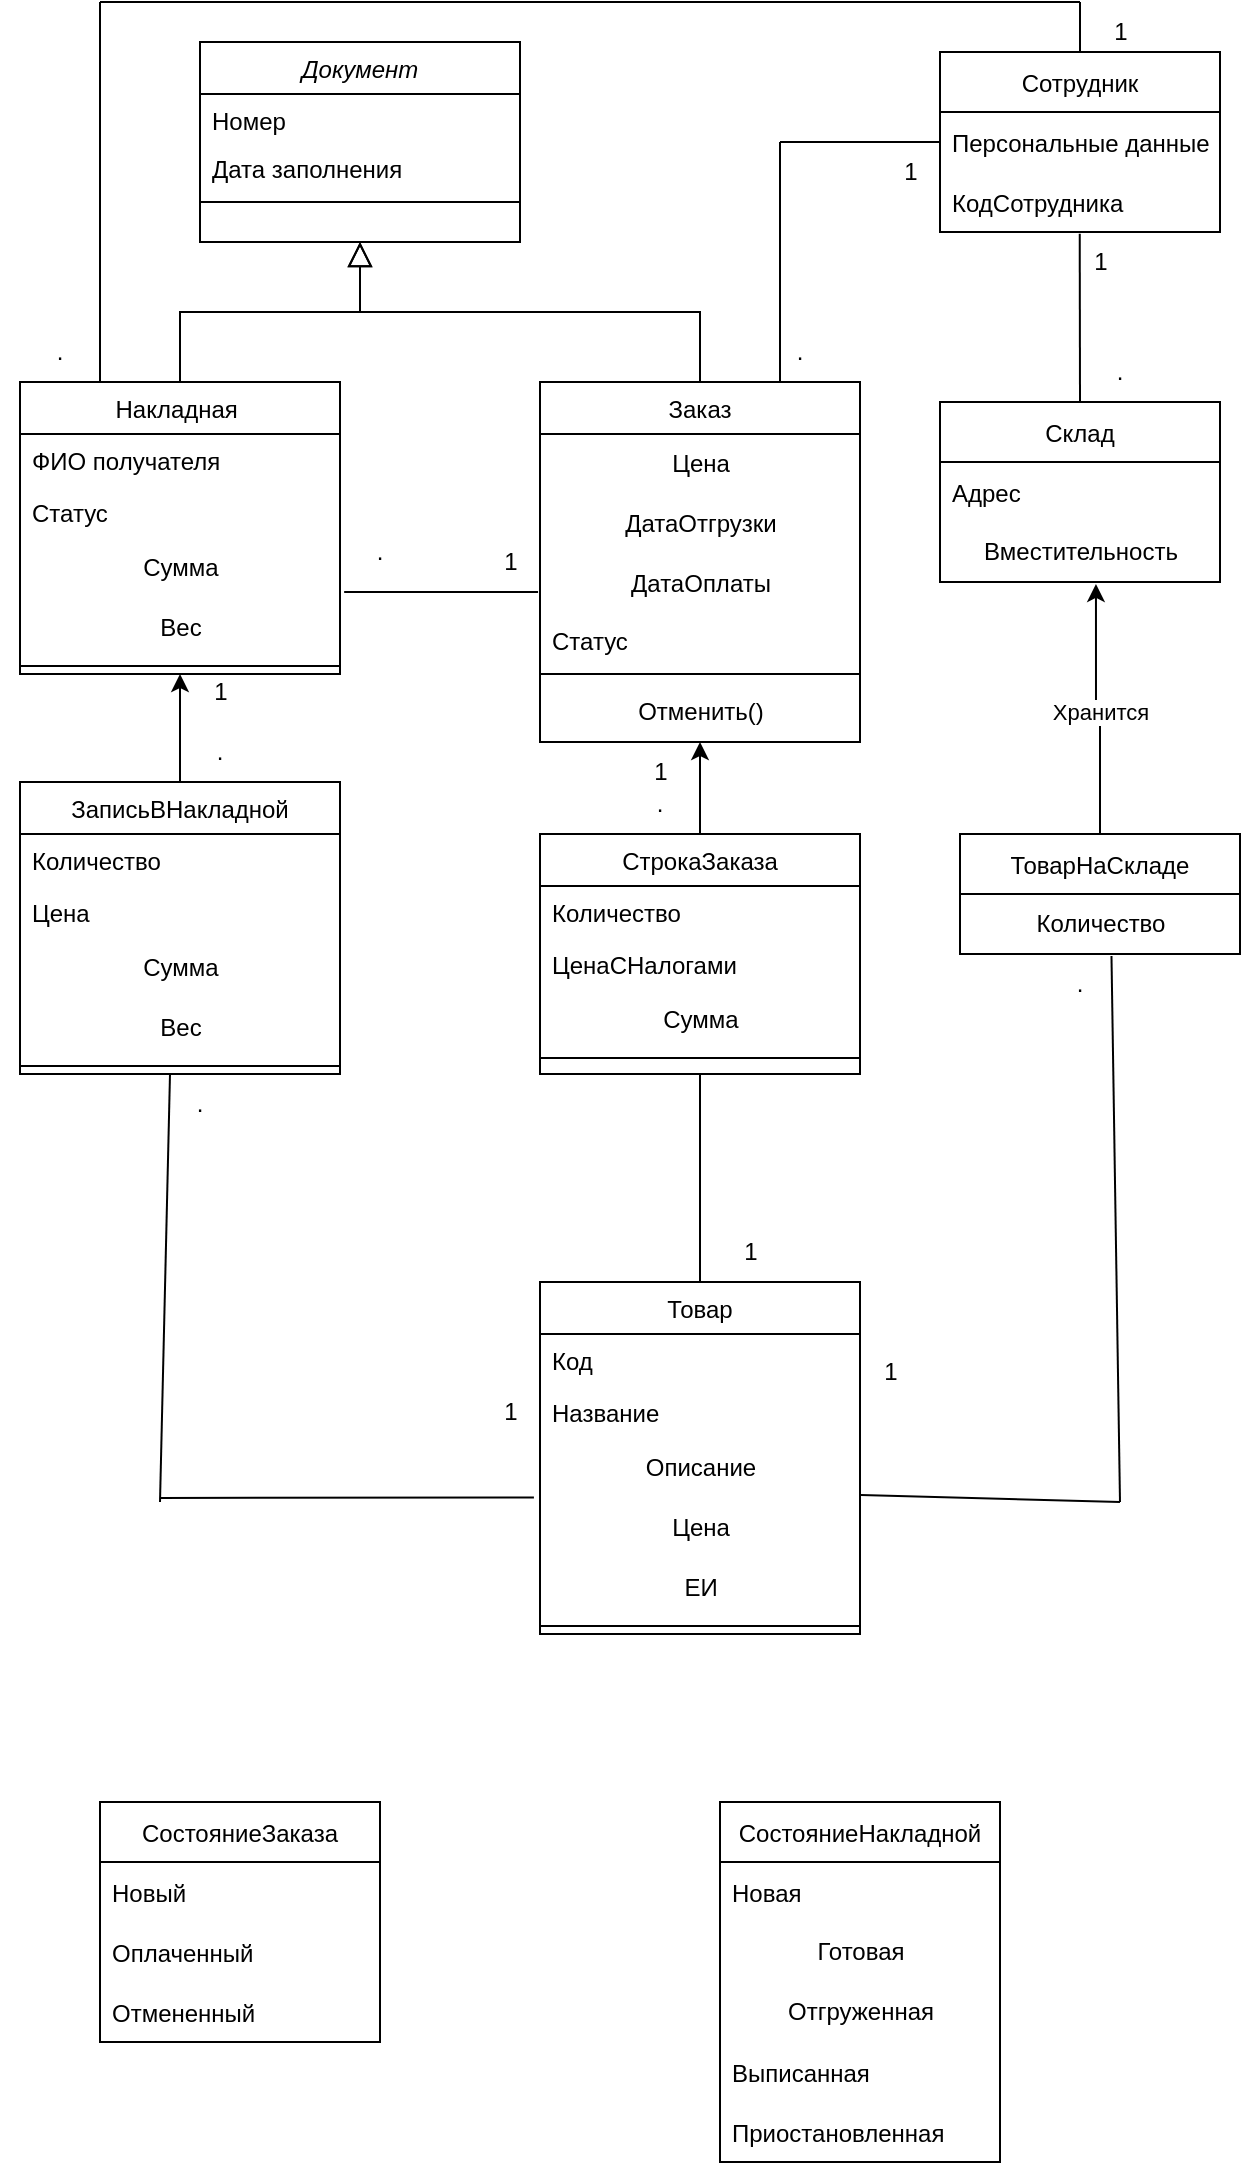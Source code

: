 <mxfile version="20.3.5" type="device"><diagram id="C5RBs43oDa-KdzZeNtuy" name="Page-1"><mxGraphModel dx="2004" dy="876" grid="1" gridSize="10" guides="1" tooltips="1" connect="1" arrows="1" fold="1" page="1" pageScale="1" pageWidth="827" pageHeight="1169" math="0" shadow="0"><root><mxCell id="WIyWlLk6GJQsqaUBKTNV-0"/><mxCell id="WIyWlLk6GJQsqaUBKTNV-1" parent="WIyWlLk6GJQsqaUBKTNV-0"/><mxCell id="zkfFHV4jXpPFQw0GAbJ--0" value="Документ" style="swimlane;fontStyle=2;align=center;verticalAlign=top;childLayout=stackLayout;horizontal=1;startSize=26;horizontalStack=0;resizeParent=1;resizeLast=0;collapsible=1;marginBottom=0;rounded=0;shadow=0;strokeWidth=1;" parent="WIyWlLk6GJQsqaUBKTNV-1" vertex="1"><mxGeometry x="170" y="30" width="160" height="100" as="geometry"><mxRectangle x="230" y="140" width="160" height="26" as="alternateBounds"/></mxGeometry></mxCell><mxCell id="zkfFHV4jXpPFQw0GAbJ--1" value="Номер" style="text;align=left;verticalAlign=top;spacingLeft=4;spacingRight=4;overflow=hidden;rotatable=0;points=[[0,0.5],[1,0.5]];portConstraint=eastwest;" parent="zkfFHV4jXpPFQw0GAbJ--0" vertex="1"><mxGeometry y="26" width="160" height="24" as="geometry"/></mxCell><mxCell id="zkfFHV4jXpPFQw0GAbJ--2" value="Дата заполнения" style="text;align=left;verticalAlign=top;spacingLeft=4;spacingRight=4;overflow=hidden;rotatable=0;points=[[0,0.5],[1,0.5]];portConstraint=eastwest;rounded=0;shadow=0;html=0;" parent="zkfFHV4jXpPFQw0GAbJ--0" vertex="1"><mxGeometry y="50" width="160" height="26" as="geometry"/></mxCell><mxCell id="zkfFHV4jXpPFQw0GAbJ--4" value="" style="line;html=1;strokeWidth=1;align=left;verticalAlign=middle;spacingTop=-1;spacingLeft=3;spacingRight=3;rotatable=0;labelPosition=right;points=[];portConstraint=eastwest;" parent="zkfFHV4jXpPFQw0GAbJ--0" vertex="1"><mxGeometry y="76" width="160" height="8" as="geometry"/></mxCell><mxCell id="zkfFHV4jXpPFQw0GAbJ--6" value="Накладная " style="swimlane;fontStyle=0;align=center;verticalAlign=top;childLayout=stackLayout;horizontal=1;startSize=26;horizontalStack=0;resizeParent=1;resizeLast=0;collapsible=1;marginBottom=0;rounded=0;shadow=0;strokeWidth=1;" parent="WIyWlLk6GJQsqaUBKTNV-1" vertex="1"><mxGeometry x="80" y="200" width="160" height="146" as="geometry"><mxRectangle x="130" y="380" width="160" height="26" as="alternateBounds"/></mxGeometry></mxCell><mxCell id="zkfFHV4jXpPFQw0GAbJ--7" value="ФИО получателя" style="text;align=left;verticalAlign=top;spacingLeft=4;spacingRight=4;overflow=hidden;rotatable=0;points=[[0,0.5],[1,0.5]];portConstraint=eastwest;" parent="zkfFHV4jXpPFQw0GAbJ--6" vertex="1"><mxGeometry y="26" width="160" height="26" as="geometry"/></mxCell><mxCell id="zkfFHV4jXpPFQw0GAbJ--8" value="Статус" style="text;align=left;verticalAlign=top;spacingLeft=4;spacingRight=4;overflow=hidden;rotatable=0;points=[[0,0.5],[1,0.5]];portConstraint=eastwest;rounded=0;shadow=0;html=0;" parent="zkfFHV4jXpPFQw0GAbJ--6" vertex="1"><mxGeometry y="52" width="160" height="26" as="geometry"/></mxCell><mxCell id="MRIC20FwVP4qljeax1iK-0" value="Сумма" style="text;html=1;align=center;verticalAlign=middle;resizable=0;points=[];autosize=1;strokeColor=none;fillColor=none;" vertex="1" parent="zkfFHV4jXpPFQw0GAbJ--6"><mxGeometry y="78" width="160" height="30" as="geometry"/></mxCell><mxCell id="MRIC20FwVP4qljeax1iK-1" value="Вес" style="text;html=1;align=center;verticalAlign=middle;resizable=0;points=[];autosize=1;strokeColor=none;fillColor=none;" vertex="1" parent="zkfFHV4jXpPFQw0GAbJ--6"><mxGeometry y="108" width="160" height="30" as="geometry"/></mxCell><mxCell id="zkfFHV4jXpPFQw0GAbJ--9" value="" style="line;html=1;strokeWidth=1;align=left;verticalAlign=middle;spacingTop=-1;spacingLeft=3;spacingRight=3;rotatable=0;labelPosition=right;points=[];portConstraint=eastwest;" parent="zkfFHV4jXpPFQw0GAbJ--6" vertex="1"><mxGeometry y="138" width="160" height="8" as="geometry"/></mxCell><mxCell id="zkfFHV4jXpPFQw0GAbJ--12" value="" style="endArrow=block;endSize=10;endFill=0;shadow=0;strokeWidth=1;rounded=0;edgeStyle=elbowEdgeStyle;elbow=vertical;" parent="WIyWlLk6GJQsqaUBKTNV-1" source="zkfFHV4jXpPFQw0GAbJ--6" target="zkfFHV4jXpPFQw0GAbJ--0" edge="1"><mxGeometry width="160" relative="1" as="geometry"><mxPoint x="200" y="203" as="sourcePoint"/><mxPoint x="200" y="203" as="targetPoint"/></mxGeometry></mxCell><mxCell id="zkfFHV4jXpPFQw0GAbJ--13" value="Заказ" style="swimlane;fontStyle=0;align=center;verticalAlign=top;childLayout=stackLayout;horizontal=1;startSize=26;horizontalStack=0;resizeParent=1;resizeLast=0;collapsible=1;marginBottom=0;rounded=0;shadow=0;strokeWidth=1;" parent="WIyWlLk6GJQsqaUBKTNV-1" vertex="1"><mxGeometry x="340" y="200" width="160" height="180" as="geometry"><mxRectangle x="340" y="380" width="170" height="26" as="alternateBounds"/></mxGeometry></mxCell><mxCell id="MRIC20FwVP4qljeax1iK-2" value="Цена" style="text;html=1;align=center;verticalAlign=middle;resizable=0;points=[];autosize=1;strokeColor=none;fillColor=none;" vertex="1" parent="zkfFHV4jXpPFQw0GAbJ--13"><mxGeometry y="26" width="160" height="30" as="geometry"/></mxCell><mxCell id="MRIC20FwVP4qljeax1iK-4" value="ДатаОтгрузки" style="text;html=1;align=center;verticalAlign=middle;resizable=0;points=[];autosize=1;strokeColor=none;fillColor=none;" vertex="1" parent="zkfFHV4jXpPFQw0GAbJ--13"><mxGeometry y="56" width="160" height="30" as="geometry"/></mxCell><mxCell id="MRIC20FwVP4qljeax1iK-3" value="ДатаОплаты" style="text;html=1;align=center;verticalAlign=middle;resizable=0;points=[];autosize=1;strokeColor=none;fillColor=none;" vertex="1" parent="zkfFHV4jXpPFQw0GAbJ--13"><mxGeometry y="86" width="160" height="30" as="geometry"/></mxCell><mxCell id="zkfFHV4jXpPFQw0GAbJ--14" value="Статус" style="text;align=left;verticalAlign=top;spacingLeft=4;spacingRight=4;overflow=hidden;rotatable=0;points=[[0,0.5],[1,0.5]];portConstraint=eastwest;" parent="zkfFHV4jXpPFQw0GAbJ--13" vertex="1"><mxGeometry y="116" width="160" height="26" as="geometry"/></mxCell><mxCell id="zkfFHV4jXpPFQw0GAbJ--15" value="" style="line;html=1;strokeWidth=1;align=left;verticalAlign=middle;spacingTop=-1;spacingLeft=3;spacingRight=3;rotatable=0;labelPosition=right;points=[];portConstraint=eastwest;" parent="zkfFHV4jXpPFQw0GAbJ--13" vertex="1"><mxGeometry y="142" width="160" height="8" as="geometry"/></mxCell><mxCell id="MRIC20FwVP4qljeax1iK-5" value="Отменить()" style="text;html=1;align=center;verticalAlign=middle;resizable=0;points=[];autosize=1;strokeColor=none;fillColor=none;" vertex="1" parent="zkfFHV4jXpPFQw0GAbJ--13"><mxGeometry y="150" width="160" height="30" as="geometry"/></mxCell><mxCell id="zkfFHV4jXpPFQw0GAbJ--16" value="" style="endArrow=block;endSize=10;endFill=0;shadow=0;strokeWidth=1;rounded=0;edgeStyle=elbowEdgeStyle;elbow=vertical;" parent="WIyWlLk6GJQsqaUBKTNV-1" source="zkfFHV4jXpPFQw0GAbJ--13" target="zkfFHV4jXpPFQw0GAbJ--0" edge="1"><mxGeometry width="160" relative="1" as="geometry"><mxPoint x="210" y="373" as="sourcePoint"/><mxPoint x="310" y="271" as="targetPoint"/></mxGeometry></mxCell><mxCell id="MRIC20FwVP4qljeax1iK-7" value="." style="text;html=1;strokeColor=none;fillColor=none;align=center;verticalAlign=middle;whiteSpace=wrap;rounded=0;" vertex="1" parent="WIyWlLk6GJQsqaUBKTNV-1"><mxGeometry x="230" y="270" width="60" height="30" as="geometry"/></mxCell><mxCell id="MRIC20FwVP4qljeax1iK-8" value="1" style="text;html=1;align=center;verticalAlign=middle;resizable=0;points=[];autosize=1;strokeColor=none;fillColor=none;" vertex="1" parent="WIyWlLk6GJQsqaUBKTNV-1"><mxGeometry x="310" y="275" width="30" height="30" as="geometry"/></mxCell><mxCell id="MRIC20FwVP4qljeax1iK-10" value="" style="endArrow=none;html=1;rounded=0;entryX=-0.006;entryY=0.633;entryDx=0;entryDy=0;entryPerimeter=0;exitX=1.013;exitY=0.9;exitDx=0;exitDy=0;exitPerimeter=0;" edge="1" parent="WIyWlLk6GJQsqaUBKTNV-1" source="MRIC20FwVP4qljeax1iK-0" target="MRIC20FwVP4qljeax1iK-3"><mxGeometry width="50" height="50" relative="1" as="geometry"><mxPoint x="170" y="350" as="sourcePoint"/><mxPoint x="220" y="300" as="targetPoint"/></mxGeometry></mxCell><mxCell id="MRIC20FwVP4qljeax1iK-17" style="edgeStyle=orthogonalEdgeStyle;rounded=0;orthogonalLoop=1;jettySize=auto;html=1;entryX=0.5;entryY=1;entryDx=0;entryDy=0;" edge="1" parent="WIyWlLk6GJQsqaUBKTNV-1" source="MRIC20FwVP4qljeax1iK-11" target="zkfFHV4jXpPFQw0GAbJ--6"><mxGeometry relative="1" as="geometry"/></mxCell><mxCell id="MRIC20FwVP4qljeax1iK-11" value="ЗаписьВНакладной" style="swimlane;fontStyle=0;align=center;verticalAlign=top;childLayout=stackLayout;horizontal=1;startSize=26;horizontalStack=0;resizeParent=1;resizeLast=0;collapsible=1;marginBottom=0;rounded=0;shadow=0;strokeWidth=1;" vertex="1" parent="WIyWlLk6GJQsqaUBKTNV-1"><mxGeometry x="80" y="400" width="160" height="146" as="geometry"><mxRectangle x="130" y="380" width="160" height="26" as="alternateBounds"/></mxGeometry></mxCell><mxCell id="MRIC20FwVP4qljeax1iK-12" value="Количество" style="text;align=left;verticalAlign=top;spacingLeft=4;spacingRight=4;overflow=hidden;rotatable=0;points=[[0,0.5],[1,0.5]];portConstraint=eastwest;" vertex="1" parent="MRIC20FwVP4qljeax1iK-11"><mxGeometry y="26" width="160" height="26" as="geometry"/></mxCell><mxCell id="MRIC20FwVP4qljeax1iK-13" value="Цена" style="text;align=left;verticalAlign=top;spacingLeft=4;spacingRight=4;overflow=hidden;rotatable=0;points=[[0,0.5],[1,0.5]];portConstraint=eastwest;rounded=0;shadow=0;html=0;" vertex="1" parent="MRIC20FwVP4qljeax1iK-11"><mxGeometry y="52" width="160" height="26" as="geometry"/></mxCell><mxCell id="MRIC20FwVP4qljeax1iK-14" value="Сумма" style="text;html=1;align=center;verticalAlign=middle;resizable=0;points=[];autosize=1;strokeColor=none;fillColor=none;" vertex="1" parent="MRIC20FwVP4qljeax1iK-11"><mxGeometry y="78" width="160" height="30" as="geometry"/></mxCell><mxCell id="MRIC20FwVP4qljeax1iK-15" value="Вес" style="text;html=1;align=center;verticalAlign=middle;resizable=0;points=[];autosize=1;strokeColor=none;fillColor=none;" vertex="1" parent="MRIC20FwVP4qljeax1iK-11"><mxGeometry y="108" width="160" height="30" as="geometry"/></mxCell><mxCell id="MRIC20FwVP4qljeax1iK-16" value="" style="line;html=1;strokeWidth=1;align=left;verticalAlign=middle;spacingTop=-1;spacingLeft=3;spacingRight=3;rotatable=0;labelPosition=right;points=[];portConstraint=eastwest;" vertex="1" parent="MRIC20FwVP4qljeax1iK-11"><mxGeometry y="138" width="160" height="8" as="geometry"/></mxCell><mxCell id="MRIC20FwVP4qljeax1iK-26" style="edgeStyle=orthogonalEdgeStyle;rounded=0;orthogonalLoop=1;jettySize=auto;html=1;" edge="1" parent="WIyWlLk6GJQsqaUBKTNV-1" source="MRIC20FwVP4qljeax1iK-18" target="MRIC20FwVP4qljeax1iK-5"><mxGeometry relative="1" as="geometry"/></mxCell><mxCell id="MRIC20FwVP4qljeax1iK-18" value="СтрокаЗаказа" style="swimlane;fontStyle=0;align=center;verticalAlign=top;childLayout=stackLayout;horizontal=1;startSize=26;horizontalStack=0;resizeParent=1;resizeLast=0;collapsible=1;marginBottom=0;rounded=0;shadow=0;strokeWidth=1;" vertex="1" parent="WIyWlLk6GJQsqaUBKTNV-1"><mxGeometry x="340" y="426" width="160" height="120" as="geometry"><mxRectangle x="130" y="380" width="160" height="26" as="alternateBounds"/></mxGeometry></mxCell><mxCell id="MRIC20FwVP4qljeax1iK-19" value="Количество" style="text;align=left;verticalAlign=top;spacingLeft=4;spacingRight=4;overflow=hidden;rotatable=0;points=[[0,0.5],[1,0.5]];portConstraint=eastwest;" vertex="1" parent="MRIC20FwVP4qljeax1iK-18"><mxGeometry y="26" width="160" height="26" as="geometry"/></mxCell><mxCell id="MRIC20FwVP4qljeax1iK-20" value="ЦенаСНалогами" style="text;align=left;verticalAlign=top;spacingLeft=4;spacingRight=4;overflow=hidden;rotatable=0;points=[[0,0.5],[1,0.5]];portConstraint=eastwest;rounded=0;shadow=0;html=0;" vertex="1" parent="MRIC20FwVP4qljeax1iK-18"><mxGeometry y="52" width="160" height="26" as="geometry"/></mxCell><mxCell id="MRIC20FwVP4qljeax1iK-21" value="Сумма" style="text;html=1;align=center;verticalAlign=middle;resizable=0;points=[];autosize=1;strokeColor=none;fillColor=none;" vertex="1" parent="MRIC20FwVP4qljeax1iK-18"><mxGeometry y="78" width="160" height="30" as="geometry"/></mxCell><mxCell id="MRIC20FwVP4qljeax1iK-23" value="" style="line;html=1;strokeWidth=1;align=left;verticalAlign=middle;spacingTop=-1;spacingLeft=3;spacingRight=3;rotatable=0;labelPosition=right;points=[];portConstraint=eastwest;" vertex="1" parent="MRIC20FwVP4qljeax1iK-18"><mxGeometry y="108" width="160" height="8" as="geometry"/></mxCell><mxCell id="MRIC20FwVP4qljeax1iK-27" value="Товар" style="swimlane;fontStyle=0;align=center;verticalAlign=top;childLayout=stackLayout;horizontal=1;startSize=26;horizontalStack=0;resizeParent=1;resizeLast=0;collapsible=1;marginBottom=0;rounded=0;shadow=0;strokeWidth=1;" vertex="1" parent="WIyWlLk6GJQsqaUBKTNV-1"><mxGeometry x="340" y="650" width="160" height="176" as="geometry"><mxRectangle x="130" y="380" width="160" height="26" as="alternateBounds"/></mxGeometry></mxCell><mxCell id="MRIC20FwVP4qljeax1iK-28" value="Код" style="text;align=left;verticalAlign=top;spacingLeft=4;spacingRight=4;overflow=hidden;rotatable=0;points=[[0,0.5],[1,0.5]];portConstraint=eastwest;" vertex="1" parent="MRIC20FwVP4qljeax1iK-27"><mxGeometry y="26" width="160" height="26" as="geometry"/></mxCell><mxCell id="MRIC20FwVP4qljeax1iK-29" value="Название" style="text;align=left;verticalAlign=top;spacingLeft=4;spacingRight=4;overflow=hidden;rotatable=0;points=[[0,0.5],[1,0.5]];portConstraint=eastwest;rounded=0;shadow=0;html=0;" vertex="1" parent="MRIC20FwVP4qljeax1iK-27"><mxGeometry y="52" width="160" height="26" as="geometry"/></mxCell><mxCell id="MRIC20FwVP4qljeax1iK-32" value="Описание" style="text;html=1;align=center;verticalAlign=middle;resizable=0;points=[];autosize=1;strokeColor=none;fillColor=none;" vertex="1" parent="MRIC20FwVP4qljeax1iK-27"><mxGeometry y="78" width="160" height="30" as="geometry"/></mxCell><mxCell id="MRIC20FwVP4qljeax1iK-33" value="Цена" style="text;html=1;align=center;verticalAlign=middle;resizable=0;points=[];autosize=1;strokeColor=none;fillColor=none;" vertex="1" parent="MRIC20FwVP4qljeax1iK-27"><mxGeometry y="108" width="160" height="30" as="geometry"/></mxCell><mxCell id="MRIC20FwVP4qljeax1iK-30" value="ЕИ" style="text;html=1;align=center;verticalAlign=middle;resizable=0;points=[];autosize=1;strokeColor=none;fillColor=none;" vertex="1" parent="MRIC20FwVP4qljeax1iK-27"><mxGeometry y="138" width="160" height="30" as="geometry"/></mxCell><mxCell id="MRIC20FwVP4qljeax1iK-31" value="" style="line;html=1;strokeWidth=1;align=left;verticalAlign=middle;spacingTop=-1;spacingLeft=3;spacingRight=3;rotatable=0;labelPosition=right;points=[];portConstraint=eastwest;" vertex="1" parent="MRIC20FwVP4qljeax1iK-27"><mxGeometry y="168" width="160" height="8" as="geometry"/></mxCell><mxCell id="MRIC20FwVP4qljeax1iK-55" style="edgeStyle=orthogonalEdgeStyle;rounded=0;orthogonalLoop=1;jettySize=auto;html=1;entryX=0.557;entryY=1.033;entryDx=0;entryDy=0;entryPerimeter=0;" edge="1" parent="WIyWlLk6GJQsqaUBKTNV-1" source="MRIC20FwVP4qljeax1iK-44" target="MRIC20FwVP4qljeax1iK-54"><mxGeometry relative="1" as="geometry"/></mxCell><mxCell id="MRIC20FwVP4qljeax1iK-56" value="Хранится" style="edgeLabel;html=1;align=center;verticalAlign=middle;resizable=0;points=[];" vertex="1" connectable="0" parent="MRIC20FwVP4qljeax1iK-55"><mxGeometry x="-0.213" y="-3" relative="1" as="geometry"><mxPoint x="-3" y="-11" as="offset"/></mxGeometry></mxCell><mxCell id="MRIC20FwVP4qljeax1iK-44" value="ТоварНаСкладе" style="swimlane;fontStyle=0;childLayout=stackLayout;horizontal=1;startSize=30;horizontalStack=0;resizeParent=1;resizeParentMax=0;resizeLast=0;collapsible=1;marginBottom=0;" vertex="1" parent="WIyWlLk6GJQsqaUBKTNV-1"><mxGeometry x="550" y="426" width="140" height="60" as="geometry"/></mxCell><mxCell id="MRIC20FwVP4qljeax1iK-48" value="Количество" style="text;html=1;align=center;verticalAlign=middle;resizable=0;points=[];autosize=1;strokeColor=none;fillColor=none;" vertex="1" parent="MRIC20FwVP4qljeax1iK-44"><mxGeometry y="30" width="140" height="30" as="geometry"/></mxCell><mxCell id="MRIC20FwVP4qljeax1iK-50" value="Склад" style="swimlane;fontStyle=0;childLayout=stackLayout;horizontal=1;startSize=30;horizontalStack=0;resizeParent=1;resizeParentMax=0;resizeLast=0;collapsible=1;marginBottom=0;" vertex="1" parent="WIyWlLk6GJQsqaUBKTNV-1"><mxGeometry x="540" y="210" width="140" height="90" as="geometry"/></mxCell><mxCell id="MRIC20FwVP4qljeax1iK-53" value="Адрес" style="text;strokeColor=none;fillColor=none;align=left;verticalAlign=middle;spacingLeft=4;spacingRight=4;overflow=hidden;points=[[0,0.5],[1,0.5]];portConstraint=eastwest;rotatable=0;" vertex="1" parent="MRIC20FwVP4qljeax1iK-50"><mxGeometry y="30" width="140" height="30" as="geometry"/></mxCell><mxCell id="MRIC20FwVP4qljeax1iK-54" value="Вместительность" style="text;html=1;align=center;verticalAlign=middle;resizable=0;points=[];autosize=1;strokeColor=none;fillColor=none;" vertex="1" parent="MRIC20FwVP4qljeax1iK-50"><mxGeometry y="60" width="140" height="30" as="geometry"/></mxCell><mxCell id="MRIC20FwVP4qljeax1iK-57" value="Сотрудник" style="swimlane;fontStyle=0;childLayout=stackLayout;horizontal=1;startSize=30;horizontalStack=0;resizeParent=1;resizeParentMax=0;resizeLast=0;collapsible=1;marginBottom=0;" vertex="1" parent="WIyWlLk6GJQsqaUBKTNV-1"><mxGeometry x="540" y="35" width="140" height="90" as="geometry"/></mxCell><mxCell id="MRIC20FwVP4qljeax1iK-58" value="Персональные данные" style="text;strokeColor=none;fillColor=none;align=left;verticalAlign=middle;spacingLeft=4;spacingRight=4;overflow=hidden;points=[[0,0.5],[1,0.5]];portConstraint=eastwest;rotatable=0;" vertex="1" parent="MRIC20FwVP4qljeax1iK-57"><mxGeometry y="30" width="140" height="30" as="geometry"/></mxCell><mxCell id="MRIC20FwVP4qljeax1iK-59" value="КодСотрудника" style="text;strokeColor=none;fillColor=none;align=left;verticalAlign=middle;spacingLeft=4;spacingRight=4;overflow=hidden;points=[[0,0.5],[1,0.5]];portConstraint=eastwest;rotatable=0;" vertex="1" parent="MRIC20FwVP4qljeax1iK-57"><mxGeometry y="60" width="140" height="30" as="geometry"/></mxCell><mxCell id="MRIC20FwVP4qljeax1iK-68" value="" style="endArrow=none;html=1;rounded=0;entryX=0;entryY=0.5;entryDx=0;entryDy=0;" edge="1" parent="WIyWlLk6GJQsqaUBKTNV-1" target="MRIC20FwVP4qljeax1iK-58"><mxGeometry width="50" height="50" relative="1" as="geometry"><mxPoint x="460" y="80" as="sourcePoint"/><mxPoint x="510" y="70" as="targetPoint"/></mxGeometry></mxCell><mxCell id="MRIC20FwVP4qljeax1iK-69" value="" style="endArrow=none;html=1;rounded=0;exitX=0.75;exitY=0;exitDx=0;exitDy=0;" edge="1" parent="WIyWlLk6GJQsqaUBKTNV-1" source="zkfFHV4jXpPFQw0GAbJ--13"><mxGeometry width="50" height="50" relative="1" as="geometry"><mxPoint x="440" y="180" as="sourcePoint"/><mxPoint x="460" y="80" as="targetPoint"/></mxGeometry></mxCell><mxCell id="MRIC20FwVP4qljeax1iK-70" value="" style="endArrow=none;html=1;rounded=0;entryX=0.499;entryY=1.031;entryDx=0;entryDy=0;entryPerimeter=0;exitX=0.5;exitY=0;exitDx=0;exitDy=0;" edge="1" parent="WIyWlLk6GJQsqaUBKTNV-1" source="MRIC20FwVP4qljeax1iK-50" target="MRIC20FwVP4qljeax1iK-59"><mxGeometry width="50" height="50" relative="1" as="geometry"><mxPoint x="600" y="210" as="sourcePoint"/><mxPoint x="650" y="160" as="targetPoint"/></mxGeometry></mxCell><mxCell id="MRIC20FwVP4qljeax1iK-71" value="" style="endArrow=none;html=1;rounded=0;exitX=0.25;exitY=0;exitDx=0;exitDy=0;" edge="1" parent="WIyWlLk6GJQsqaUBKTNV-1" source="zkfFHV4jXpPFQw0GAbJ--6"><mxGeometry width="50" height="50" relative="1" as="geometry"><mxPoint x="50" y="190" as="sourcePoint"/><mxPoint x="120" y="10" as="targetPoint"/></mxGeometry></mxCell><mxCell id="MRIC20FwVP4qljeax1iK-72" value="" style="endArrow=none;html=1;rounded=0;" edge="1" parent="WIyWlLk6GJQsqaUBKTNV-1"><mxGeometry width="50" height="50" relative="1" as="geometry"><mxPoint x="610" y="10" as="sourcePoint"/><mxPoint x="120" y="10" as="targetPoint"/></mxGeometry></mxCell><mxCell id="MRIC20FwVP4qljeax1iK-73" value="" style="endArrow=none;html=1;rounded=0;exitX=0.5;exitY=0;exitDx=0;exitDy=0;" edge="1" parent="WIyWlLk6GJQsqaUBKTNV-1" source="MRIC20FwVP4qljeax1iK-57"><mxGeometry width="50" height="50" relative="1" as="geometry"><mxPoint x="660" y="60" as="sourcePoint"/><mxPoint x="610" y="10" as="targetPoint"/></mxGeometry></mxCell><mxCell id="MRIC20FwVP4qljeax1iK-74" value="." style="text;html=1;strokeColor=none;fillColor=none;align=center;verticalAlign=middle;whiteSpace=wrap;rounded=0;" vertex="1" parent="WIyWlLk6GJQsqaUBKTNV-1"><mxGeometry x="150" y="370" width="60" height="30" as="geometry"/></mxCell><mxCell id="MRIC20FwVP4qljeax1iK-75" value="." style="text;html=1;strokeColor=none;fillColor=none;align=center;verticalAlign=middle;whiteSpace=wrap;rounded=0;" vertex="1" parent="WIyWlLk6GJQsqaUBKTNV-1"><mxGeometry x="370" y="396" width="60" height="30" as="geometry"/></mxCell><mxCell id="MRIC20FwVP4qljeax1iK-76" value="." style="text;html=1;strokeColor=none;fillColor=none;align=center;verticalAlign=middle;whiteSpace=wrap;rounded=0;" vertex="1" parent="WIyWlLk6GJQsqaUBKTNV-1"><mxGeometry x="70" y="170" width="60" height="30" as="geometry"/></mxCell><mxCell id="MRIC20FwVP4qljeax1iK-77" value="." style="text;html=1;strokeColor=none;fillColor=none;align=center;verticalAlign=middle;whiteSpace=wrap;rounded=0;" vertex="1" parent="WIyWlLk6GJQsqaUBKTNV-1"><mxGeometry x="440" y="170" width="60" height="30" as="geometry"/></mxCell><mxCell id="MRIC20FwVP4qljeax1iK-78" value="." style="text;html=1;strokeColor=none;fillColor=none;align=center;verticalAlign=middle;whiteSpace=wrap;rounded=0;" vertex="1" parent="WIyWlLk6GJQsqaUBKTNV-1"><mxGeometry x="600" y="180" width="60" height="30" as="geometry"/></mxCell><mxCell id="MRIC20FwVP4qljeax1iK-79" value="1" style="text;html=1;align=center;verticalAlign=middle;resizable=0;points=[];autosize=1;strokeColor=none;fillColor=none;" vertex="1" parent="WIyWlLk6GJQsqaUBKTNV-1"><mxGeometry x="510" y="80" width="30" height="30" as="geometry"/></mxCell><mxCell id="MRIC20FwVP4qljeax1iK-80" value="1" style="text;html=1;align=center;verticalAlign=middle;resizable=0;points=[];autosize=1;strokeColor=none;fillColor=none;" vertex="1" parent="WIyWlLk6GJQsqaUBKTNV-1"><mxGeometry x="605" y="125" width="30" height="30" as="geometry"/></mxCell><mxCell id="MRIC20FwVP4qljeax1iK-81" value="1" style="text;html=1;align=center;verticalAlign=middle;resizable=0;points=[];autosize=1;strokeColor=none;fillColor=none;" vertex="1" parent="WIyWlLk6GJQsqaUBKTNV-1"><mxGeometry x="615" y="10" width="30" height="30" as="geometry"/></mxCell><mxCell id="MRIC20FwVP4qljeax1iK-82" value="1" style="text;html=1;align=center;verticalAlign=middle;resizable=0;points=[];autosize=1;strokeColor=none;fillColor=none;" vertex="1" parent="WIyWlLk6GJQsqaUBKTNV-1"><mxGeometry x="385" y="380" width="30" height="30" as="geometry"/></mxCell><mxCell id="MRIC20FwVP4qljeax1iK-83" value="1" style="text;html=1;align=center;verticalAlign=middle;resizable=0;points=[];autosize=1;strokeColor=none;fillColor=none;" vertex="1" parent="WIyWlLk6GJQsqaUBKTNV-1"><mxGeometry x="165" y="340" width="30" height="30" as="geometry"/></mxCell><mxCell id="MRIC20FwVP4qljeax1iK-84" value="1" style="text;html=1;align=center;verticalAlign=middle;resizable=0;points=[];autosize=1;strokeColor=none;fillColor=none;" vertex="1" parent="WIyWlLk6GJQsqaUBKTNV-1"><mxGeometry x="310" y="700" width="30" height="30" as="geometry"/></mxCell><mxCell id="MRIC20FwVP4qljeax1iK-85" value="1" style="text;html=1;align=center;verticalAlign=middle;resizable=0;points=[];autosize=1;strokeColor=none;fillColor=none;" vertex="1" parent="WIyWlLk6GJQsqaUBKTNV-1"><mxGeometry x="430" y="620" width="30" height="30" as="geometry"/></mxCell><mxCell id="MRIC20FwVP4qljeax1iK-86" value="1" style="text;html=1;align=center;verticalAlign=middle;resizable=0;points=[];autosize=1;strokeColor=none;fillColor=none;" vertex="1" parent="WIyWlLk6GJQsqaUBKTNV-1"><mxGeometry x="500" y="680" width="30" height="30" as="geometry"/></mxCell><mxCell id="MRIC20FwVP4qljeax1iK-87" value="" style="endArrow=none;html=1;rounded=0;entryX=-0.019;entryY=-0.01;entryDx=0;entryDy=0;entryPerimeter=0;" edge="1" parent="WIyWlLk6GJQsqaUBKTNV-1" target="MRIC20FwVP4qljeax1iK-33"><mxGeometry width="50" height="50" relative="1" as="geometry"><mxPoint x="150" y="758" as="sourcePoint"/><mxPoint x="210" y="730" as="targetPoint"/></mxGeometry></mxCell><mxCell id="MRIC20FwVP4qljeax1iK-88" value="" style="endArrow=none;html=1;rounded=0;exitX=0.25;exitY=0;exitDx=0;exitDy=0;" edge="1" parent="WIyWlLk6GJQsqaUBKTNV-1" source="MRIC20FwVP4qljeax1iK-92"><mxGeometry width="50" height="50" relative="1" as="geometry"><mxPoint x="150" y="550" as="sourcePoint"/><mxPoint x="150" y="760" as="targetPoint"/></mxGeometry></mxCell><mxCell id="MRIC20FwVP4qljeax1iK-89" value="" style="endArrow=none;html=1;rounded=0;exitX=0.5;exitY=0;exitDx=0;exitDy=0;entryX=0.5;entryY=1;entryDx=0;entryDy=0;" edge="1" parent="WIyWlLk6GJQsqaUBKTNV-1" source="MRIC20FwVP4qljeax1iK-27" target="MRIC20FwVP4qljeax1iK-18"><mxGeometry width="50" height="50" relative="1" as="geometry"><mxPoint x="690" y="770" as="sourcePoint"/><mxPoint x="740" y="720" as="targetPoint"/></mxGeometry></mxCell><mxCell id="MRIC20FwVP4qljeax1iK-90" value="" style="endArrow=none;html=1;rounded=0;exitX=1.003;exitY=0.951;exitDx=0;exitDy=0;exitPerimeter=0;" edge="1" parent="WIyWlLk6GJQsqaUBKTNV-1" source="MRIC20FwVP4qljeax1iK-32"><mxGeometry width="50" height="50" relative="1" as="geometry"><mxPoint x="580" y="660" as="sourcePoint"/><mxPoint x="630" y="760" as="targetPoint"/></mxGeometry></mxCell><mxCell id="MRIC20FwVP4qljeax1iK-91" value="" style="endArrow=none;html=1;rounded=0;entryX=0.541;entryY=1.033;entryDx=0;entryDy=0;entryPerimeter=0;" edge="1" parent="WIyWlLk6GJQsqaUBKTNV-1" target="MRIC20FwVP4qljeax1iK-48"><mxGeometry width="50" height="50" relative="1" as="geometry"><mxPoint x="630" y="760" as="sourcePoint"/><mxPoint x="620" y="490" as="targetPoint"/></mxGeometry></mxCell><mxCell id="MRIC20FwVP4qljeax1iK-92" value="." style="text;html=1;strokeColor=none;fillColor=none;align=center;verticalAlign=middle;whiteSpace=wrap;rounded=0;" vertex="1" parent="WIyWlLk6GJQsqaUBKTNV-1"><mxGeometry x="140" y="546" width="60" height="30" as="geometry"/></mxCell><mxCell id="MRIC20FwVP4qljeax1iK-93" value="." style="text;html=1;strokeColor=none;fillColor=none;align=center;verticalAlign=middle;whiteSpace=wrap;rounded=0;" vertex="1" parent="WIyWlLk6GJQsqaUBKTNV-1"><mxGeometry x="580" y="486" width="60" height="30" as="geometry"/></mxCell><mxCell id="MRIC20FwVP4qljeax1iK-94" value="СостояниеЗаказа" style="swimlane;fontStyle=0;childLayout=stackLayout;horizontal=1;startSize=30;horizontalStack=0;resizeParent=1;resizeParentMax=0;resizeLast=0;collapsible=1;marginBottom=0;" vertex="1" parent="WIyWlLk6GJQsqaUBKTNV-1"><mxGeometry x="120" y="910" width="140" height="120" as="geometry"/></mxCell><mxCell id="MRIC20FwVP4qljeax1iK-95" value="Новый" style="text;strokeColor=none;fillColor=none;align=left;verticalAlign=middle;spacingLeft=4;spacingRight=4;overflow=hidden;points=[[0,0.5],[1,0.5]];portConstraint=eastwest;rotatable=0;" vertex="1" parent="MRIC20FwVP4qljeax1iK-94"><mxGeometry y="30" width="140" height="30" as="geometry"/></mxCell><mxCell id="MRIC20FwVP4qljeax1iK-96" value="Оплаченный" style="text;strokeColor=none;fillColor=none;align=left;verticalAlign=middle;spacingLeft=4;spacingRight=4;overflow=hidden;points=[[0,0.5],[1,0.5]];portConstraint=eastwest;rotatable=0;" vertex="1" parent="MRIC20FwVP4qljeax1iK-94"><mxGeometry y="60" width="140" height="30" as="geometry"/></mxCell><mxCell id="MRIC20FwVP4qljeax1iK-97" value="Отмененный" style="text;strokeColor=none;fillColor=none;align=left;verticalAlign=middle;spacingLeft=4;spacingRight=4;overflow=hidden;points=[[0,0.5],[1,0.5]];portConstraint=eastwest;rotatable=0;" vertex="1" parent="MRIC20FwVP4qljeax1iK-94"><mxGeometry y="90" width="140" height="30" as="geometry"/></mxCell><mxCell id="MRIC20FwVP4qljeax1iK-98" value="СостояниеНакладной" style="swimlane;fontStyle=0;childLayout=stackLayout;horizontal=1;startSize=30;horizontalStack=0;resizeParent=1;resizeParentMax=0;resizeLast=0;collapsible=1;marginBottom=0;" vertex="1" parent="WIyWlLk6GJQsqaUBKTNV-1"><mxGeometry x="430" y="910" width="140" height="180" as="geometry"/></mxCell><mxCell id="MRIC20FwVP4qljeax1iK-99" value="Новая" style="text;strokeColor=none;fillColor=none;align=left;verticalAlign=middle;spacingLeft=4;spacingRight=4;overflow=hidden;points=[[0,0.5],[1,0.5]];portConstraint=eastwest;rotatable=0;" vertex="1" parent="MRIC20FwVP4qljeax1iK-98"><mxGeometry y="30" width="140" height="30" as="geometry"/></mxCell><mxCell id="MRIC20FwVP4qljeax1iK-102" value="Готовая" style="text;html=1;align=center;verticalAlign=middle;resizable=0;points=[];autosize=1;strokeColor=none;fillColor=none;" vertex="1" parent="MRIC20FwVP4qljeax1iK-98"><mxGeometry y="60" width="140" height="30" as="geometry"/></mxCell><mxCell id="MRIC20FwVP4qljeax1iK-103" value="Отгруженная" style="text;html=1;align=center;verticalAlign=middle;resizable=0;points=[];autosize=1;strokeColor=none;fillColor=none;" vertex="1" parent="MRIC20FwVP4qljeax1iK-98"><mxGeometry y="90" width="140" height="30" as="geometry"/></mxCell><mxCell id="MRIC20FwVP4qljeax1iK-100" value="Выписанная" style="text;strokeColor=none;fillColor=none;align=left;verticalAlign=middle;spacingLeft=4;spacingRight=4;overflow=hidden;points=[[0,0.5],[1,0.5]];portConstraint=eastwest;rotatable=0;" vertex="1" parent="MRIC20FwVP4qljeax1iK-98"><mxGeometry y="120" width="140" height="30" as="geometry"/></mxCell><mxCell id="MRIC20FwVP4qljeax1iK-101" value="Приостановленная" style="text;strokeColor=none;fillColor=none;align=left;verticalAlign=middle;spacingLeft=4;spacingRight=4;overflow=hidden;points=[[0,0.5],[1,0.5]];portConstraint=eastwest;rotatable=0;" vertex="1" parent="MRIC20FwVP4qljeax1iK-98"><mxGeometry y="150" width="140" height="30" as="geometry"/></mxCell></root></mxGraphModel></diagram></mxfile>